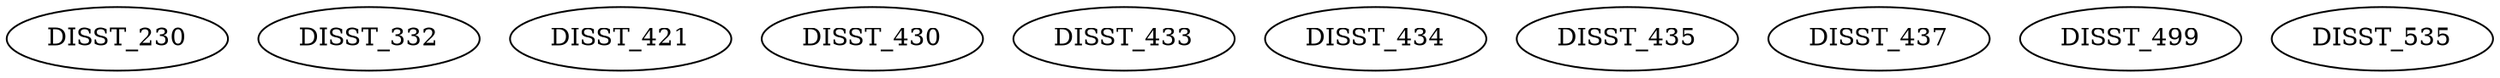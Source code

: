 digraph G {
    DISST_230;
    DISST_332;
    DISST_421;
    DISST_430;
    DISST_433;
    DISST_434;
    DISST_435;
    DISST_437;
    DISST_499;
    DISST_535;
}
